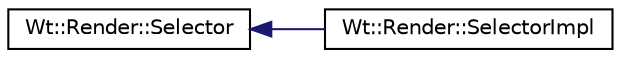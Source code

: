 digraph "Graphical Class Hierarchy"
{
 // LATEX_PDF_SIZE
  edge [fontname="Helvetica",fontsize="10",labelfontname="Helvetica",labelfontsize="10"];
  node [fontname="Helvetica",fontsize="10",shape=record];
  rankdir="LR";
  Node0 [label="Wt::Render::Selector",height=0.2,width=0.4,color="black", fillcolor="white", style="filled",URL="$classWt_1_1Render_1_1Selector.html",tooltip=" "];
  Node0 -> Node1 [dir="back",color="midnightblue",fontsize="10",style="solid",fontname="Helvetica"];
  Node1 [label="Wt::Render::SelectorImpl",height=0.2,width=0.4,color="black", fillcolor="white", style="filled",URL="$classWt_1_1Render_1_1SelectorImpl.html",tooltip=" "];
}
